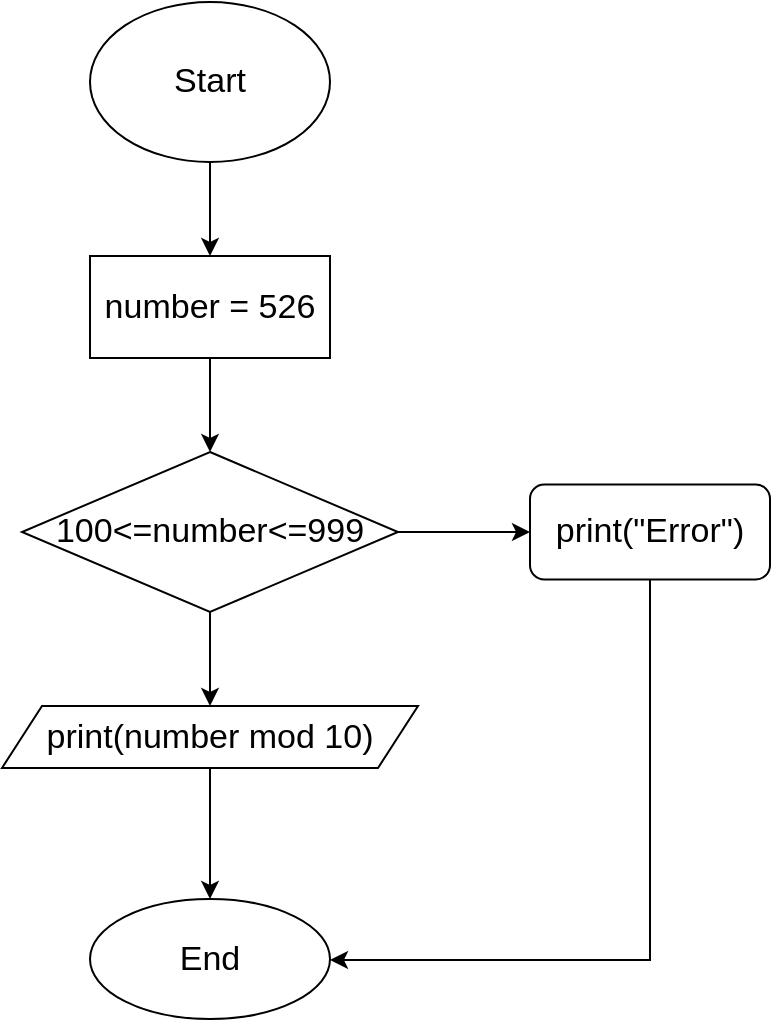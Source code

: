 <mxfile>
    <diagram id="DdIxO2sLN7_FBA1lfRQ9" name="Страница 1">
        <mxGraphModel dx="1381" dy="693" grid="0" gridSize="10" guides="1" tooltips="1" connect="1" arrows="1" fold="1" page="0" pageScale="1" pageWidth="827" pageHeight="1169" math="0" shadow="0">
            <root>
                <mxCell id="0"/>
                <mxCell id="1" parent="0"/>
                <mxCell id="4" value="" style="edgeStyle=none;html=1;fontSize=17;" edge="1" parent="1" source="2" target="3">
                    <mxGeometry relative="1" as="geometry"/>
                </mxCell>
                <mxCell id="2" value="Start" style="ellipse;whiteSpace=wrap;html=1;fontSize=17;" vertex="1" parent="1">
                    <mxGeometry x="340" y="106" width="120" height="80" as="geometry"/>
                </mxCell>
                <mxCell id="6" value="" style="edgeStyle=none;html=1;fontSize=17;" edge="1" parent="1" source="3" target="5">
                    <mxGeometry relative="1" as="geometry"/>
                </mxCell>
                <mxCell id="3" value="number = 526" style="whiteSpace=wrap;html=1;fontSize=17;" vertex="1" parent="1">
                    <mxGeometry x="340" y="233" width="120" height="51" as="geometry"/>
                </mxCell>
                <mxCell id="8" style="edgeStyle=none;html=1;exitX=0.5;exitY=1;exitDx=0;exitDy=0;entryX=0.5;entryY=0;entryDx=0;entryDy=0;fontSize=17;" edge="1" parent="1" source="5" target="7">
                    <mxGeometry relative="1" as="geometry"/>
                </mxCell>
                <mxCell id="14" style="edgeStyle=none;html=1;exitX=1;exitY=0.5;exitDx=0;exitDy=0;entryX=0;entryY=0.5;entryDx=0;entryDy=0;fontSize=17;" edge="1" parent="1" source="5" target="13">
                    <mxGeometry relative="1" as="geometry"/>
                </mxCell>
                <mxCell id="5" value="100&amp;lt;=number&amp;lt;=999" style="rhombus;whiteSpace=wrap;html=1;fontSize=17;" vertex="1" parent="1">
                    <mxGeometry x="306" y="331" width="188" height="80" as="geometry"/>
                </mxCell>
                <mxCell id="10" value="" style="edgeStyle=none;html=1;fontSize=17;" edge="1" parent="1" source="7" target="9">
                    <mxGeometry relative="1" as="geometry"/>
                </mxCell>
                <mxCell id="7" value="print(number mod 10)" style="shape=parallelogram;perimeter=parallelogramPerimeter;whiteSpace=wrap;html=1;fixedSize=1;fontSize=17;" vertex="1" parent="1">
                    <mxGeometry x="296" y="458" width="208" height="31" as="geometry"/>
                </mxCell>
                <mxCell id="9" value="End" style="ellipse;whiteSpace=wrap;html=1;fontSize=17;" vertex="1" parent="1">
                    <mxGeometry x="340" y="554.5" width="120" height="60" as="geometry"/>
                </mxCell>
                <mxCell id="15" style="edgeStyle=elbowEdgeStyle;html=1;exitX=0.5;exitY=1;exitDx=0;exitDy=0;entryX=1;entryY=0.5;entryDx=0;entryDy=0;fontSize=17;elbow=vertical;rounded=0;" edge="1" parent="1" source="13" target="9">
                    <mxGeometry relative="1" as="geometry">
                        <Array as="points">
                            <mxPoint x="545" y="585"/>
                        </Array>
                    </mxGeometry>
                </mxCell>
                <mxCell id="13" value="print(&quot;Error&quot;)" style="rounded=1;whiteSpace=wrap;html=1;fontSize=17;" vertex="1" parent="1">
                    <mxGeometry x="560" y="347.25" width="120" height="47.5" as="geometry"/>
                </mxCell>
            </root>
        </mxGraphModel>
    </diagram>
</mxfile>
